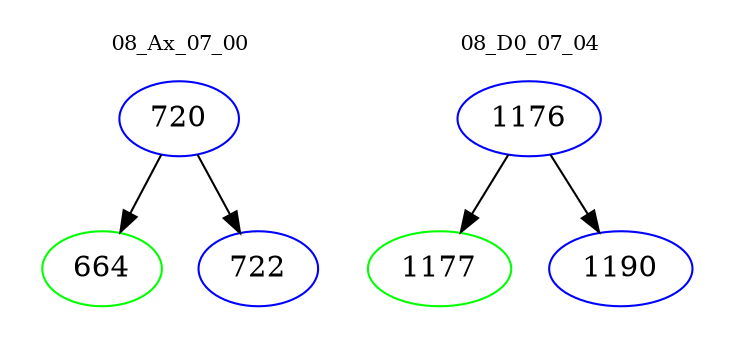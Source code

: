 digraph{
subgraph cluster_0 {
color = white
label = "08_Ax_07_00";
fontsize=10;
T0_720 [label="720", color="blue"]
T0_720 -> T0_664 [color="black"]
T0_664 [label="664", color="green"]
T0_720 -> T0_722 [color="black"]
T0_722 [label="722", color="blue"]
}
subgraph cluster_1 {
color = white
label = "08_D0_07_04";
fontsize=10;
T1_1176 [label="1176", color="blue"]
T1_1176 -> T1_1177 [color="black"]
T1_1177 [label="1177", color="green"]
T1_1176 -> T1_1190 [color="black"]
T1_1190 [label="1190", color="blue"]
}
}

